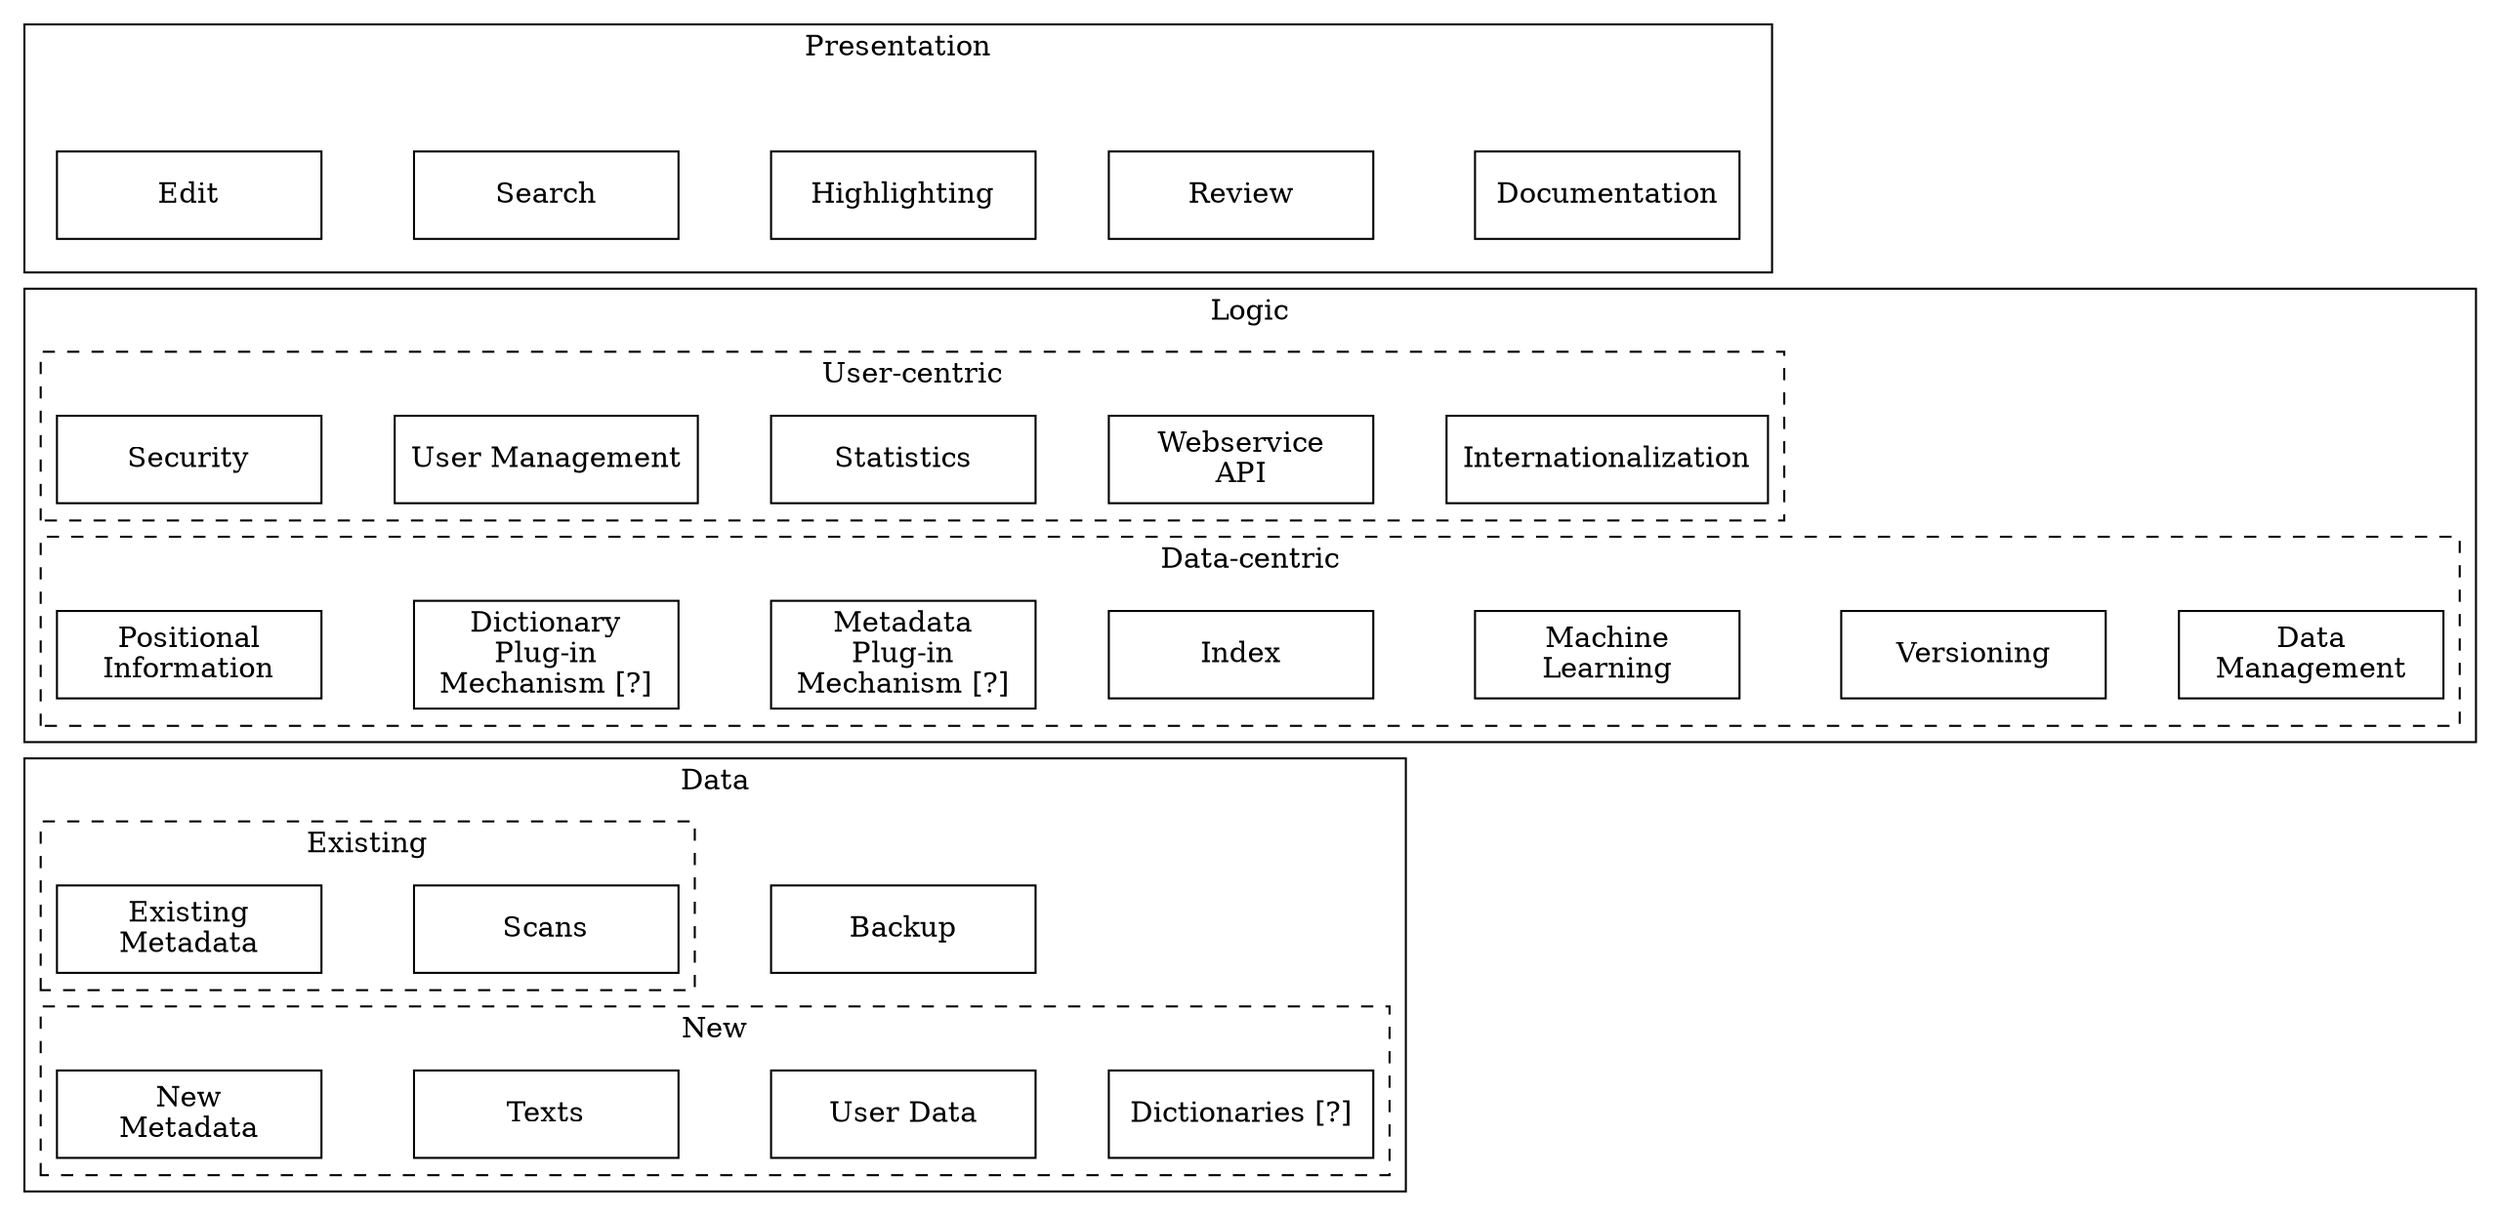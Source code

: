/* Work in progress: architecture overview diagram */
digraph drc_architecture {

  node[shape=box width=1.8 height=0.6]
  rankdir=LR
  
  subgraph cluster_1{
    label="Data"
    
    subgraph cluster_11 {
      label="Existing"
      style=dashed
      
      existing_meta [label="Existing\nMetadata"]
      scans         [label="Scans"]
      
    } existing_meta->scans->backup[style=invis]
    
    subgraph cluster_12 {
      label="New"
      style=dashed
      
      new_meta      [label="New\nMetadata"]
      texts         [label="Texts"]
      user_data     [label="User Data"]
      dictionaries  [label="Dictionaries [?]"]
      
    } new_meta->texts->user_data->dictionaries[style=invis]
    
    backup          [label="Backup"] 
    
    
  }
   
  subgraph cluster_2 {
    label="Logic"
    
     subgraph cluster_22 {
      label="User-centric"
      style=dashed
      
      security              [label="Security"]
      user_management       [label="User Management"]
      statistics            [label="Statistics"]
      webservice_api        [label="Webservice\nAPI"]
      internationalization  [label="Internationalization"]
      
    } security->user_management->statistics->webservice_api->internationalization[style=invis]
    
    subgraph cluster_21 {
      label="Data-centric"
      style=dashed
      
      positions         [label="Positional\nInformation"]
      plugin_dict       [label="Dictionary\nPlug-in\nMechanism [?]"]
      plugin_meta       [label="Metadata\nPlug-in\nMechanism [?]"]
      index             [label="Index"]
      machine_learning  [label="Machine\nLearning"]
      versioning        [label="Versioning"]
      data_management   [label="Data\nManagement"]
      
    } positions->plugin_dict->plugin_meta->index->machine_learning->versioning->data_management[style=invis]
    
  }
  
  subgraph cluster_3 {
    label="Presentation"
    
    subgraph cluster_31 {
      style=invis
    
      edit          [label="Edit"]
      search        [label="Search"]
      highlighting  [label="Highlighting"]
      review        [label="Review"]
      documentation [label="Documentation"]
    }
    
  } edit->search->highlighting->review->documentation[style=invis]
  
}